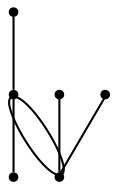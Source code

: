 graph {
  node [shape=point,comment="{\"directed\":false,\"doi\":\"10.1007/978-3-030-68766-3_31\",\"figure\":\"1 (2)\"}"]

  v0 [pos="784.0748860062139,1179.2290656712794"]
  v1 [pos="702.1326889544939,1093.2289467422381"]
  v2 [pos="765.0593419894152,1032.7492177758422"]
  v3 [pos="410.7404261012639,1112.6318243669116"]
  v4 [pos="349.9724090819333,1179.4748954812558"]
  v5 [pos="348.397165004512,1051.6061319373866"]

  v0 -- v1 [id="-1",pos="784.0748860062139,1179.2290656712794 783.8123294295393,1177.157889113971 770.8311354870185,1160.7429946167663 756.3621633356198,1142.7820302799942 741.8931911842212,1124.8168691590888 725.9364408239447,1105.3056381986157 702.1326889544939,1093.2289467422381"]
  v1 -- v2 [id="-2",pos="702.1326889544939,1093.2289467422381 719.6852149510781,1076.8118318666702 740.3680399701797,1057.2368732236464 765.0593419894152,1032.7492177758422"]
  v1 -- v3 [id="-3",pos="702.1326889544939,1093.2289467422381 687.9354018892307,1104.6369243291856 675.7532335170872,1114.4837913629049 664.3766844158575,1123.0456990796565 637.9641541219324,1142.9237035383044 615.8898164486116,1155.8756152493424 593.8904495197563,1162.7807876639254 571.8910825909012,1169.6817632943753 549.9668135833473,1170.5319300195138 526.9256140189297,1166.9272103873986 503.8802812073617,1163.3183575587886 479.71391638598857,1155.25048517643 453.4305659626168,1140.5607868961092 440.72019539584227,1133.4581491179197 427.51489711958385,1124.8074401434958 410.7404261012639,1112.6318243669116"]
  v1 -- v3 [id="-4",pos="702.1326889544939,1093.2289467422381 674.4616166974919,1076.334728626926 638.9434157544802,1066.8791196245659 599.5663516834712,1063.3286402479887 560.1850907768942,1059.7823576555445 516.9448395654845,1062.1409503383297 475.50077038878743,1075.3512822117434 453.18640438075926,1082.4639257394983 431.3927360647924,1092.7212339886264 410.7404261012639,1112.6318243669116"]
  v4 -- v3 [id="-5",pos="349.9724090819333,1179.4748954812558 370.8063845590861,1146.8655642673593 390.1479416745693,1125.9325153190666 410.7404261012639,1112.6318243669116"]
  v5 -- v3 [id="-6",pos="348.397165004512,1051.6061319373866 374.9136251566023,1077.9887680255383 394.7960015576697,1097.397312708939 410.7404261012639,1112.6318243669116"]
}